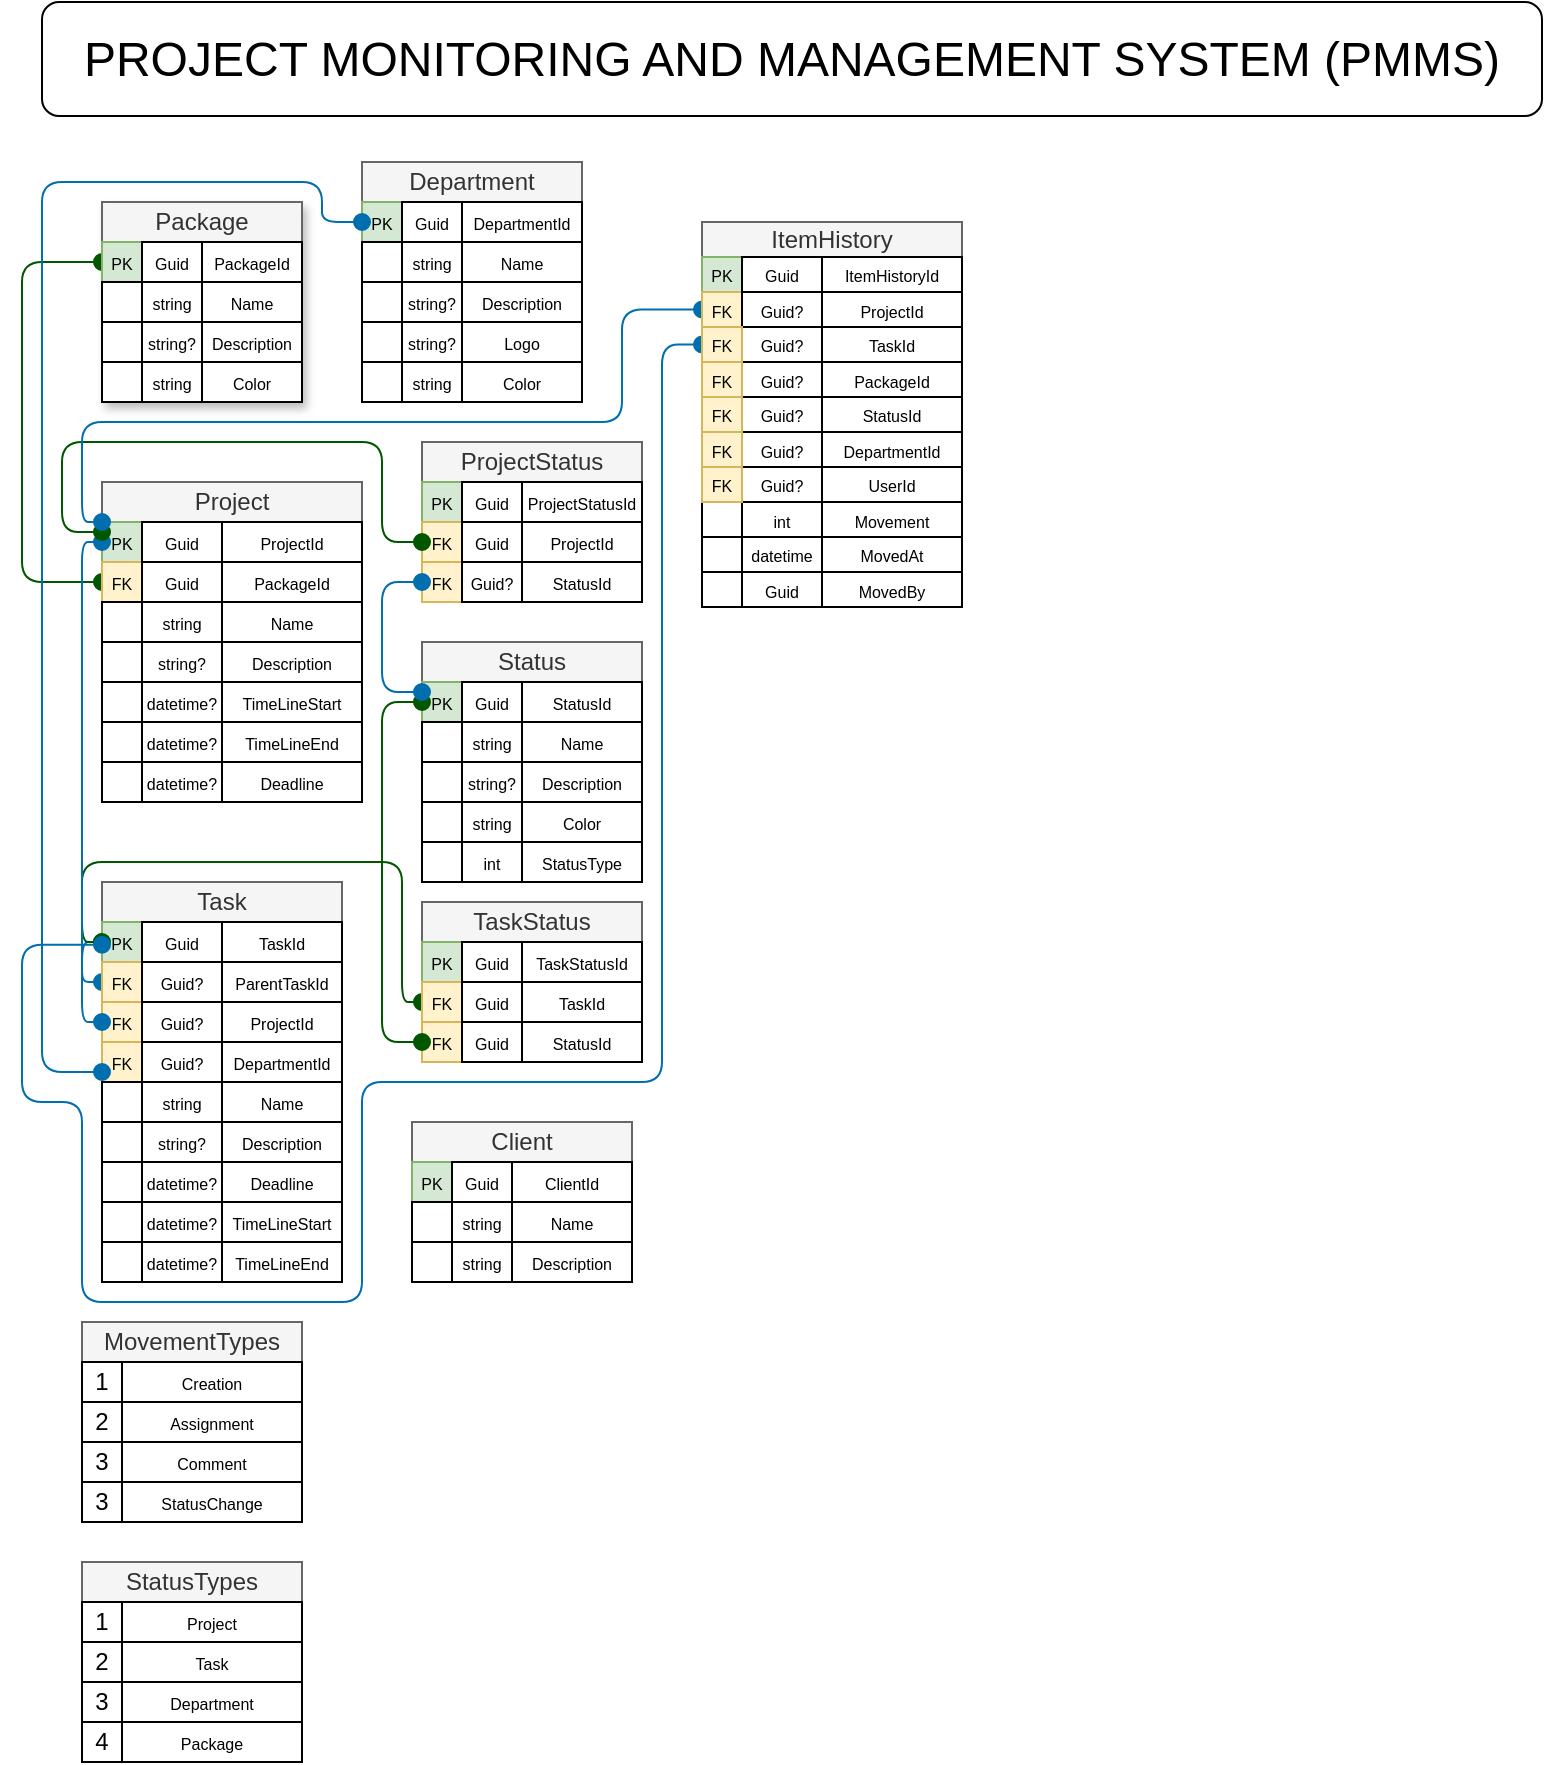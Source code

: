 <mxfile version="26.0.15">
  <diagram name="Page-1" id="BhMnXEd4iuYotzbo9Yvr">
    <mxGraphModel dx="1326" dy="444" grid="1" gridSize="10" guides="1" tooltips="1" connect="1" arrows="1" fold="1" page="1" pageScale="1" pageWidth="850" pageHeight="1100" math="0" shadow="0">
      <root>
        <mxCell id="0" />
        <mxCell id="1" parent="0" />
        <mxCell id="s1-EU_GbL1mds6aHtoGt-2" value="&lt;font style=&quot;font-size: 24px;&quot;&gt;PROJECT MONITORING AND MANAGEMENT SYSTEM (PMMS)&lt;/font&gt;" style="rounded=1;whiteSpace=wrap;html=1;" parent="1" vertex="1">
          <mxGeometry y="20" width="750" height="57" as="geometry" />
        </mxCell>
        <mxCell id="s1-EU_GbL1mds6aHtoGt-74" value="" style="group;shadow=1;fillColor=#008a00;fontColor=#ffffff;strokeColor=#005700;" parent="1" vertex="1" connectable="0">
          <mxGeometry x="30" y="120" width="100" height="100" as="geometry" />
        </mxCell>
        <mxCell id="s1-EU_GbL1mds6aHtoGt-20" value="Package" style="rounded=0;whiteSpace=wrap;html=1;fillColor=#f5f5f5;fontColor=#333333;strokeColor=#666666;" parent="s1-EU_GbL1mds6aHtoGt-74" vertex="1">
          <mxGeometry width="100" height="20" as="geometry" />
        </mxCell>
        <mxCell id="s1-EU_GbL1mds6aHtoGt-21" value="&lt;font style=&quot;font-size: 8px;&quot;&gt;PackageId&lt;/font&gt;" style="rounded=0;whiteSpace=wrap;html=1;" parent="s1-EU_GbL1mds6aHtoGt-74" vertex="1">
          <mxGeometry x="50" y="20" width="50" height="20" as="geometry" />
        </mxCell>
        <mxCell id="MEcoBkt6uBFR-9ehZYJB-12" style="edgeStyle=orthogonalEdgeStyle;rounded=1;orthogonalLoop=1;jettySize=auto;html=1;exitX=0;exitY=0.5;exitDx=0;exitDy=0;fontSize=12;startSize=8;endSize=8;curved=0;startArrow=oval;startFill=1;endArrow=oval;endFill=1;fillColor=#008a00;strokeColor=#005700;" parent="s1-EU_GbL1mds6aHtoGt-74" source="s1-EU_GbL1mds6aHtoGt-22" edge="1">
          <mxGeometry relative="1" as="geometry">
            <mxPoint y="190" as="targetPoint" />
            <Array as="points">
              <mxPoint x="-40" y="30" />
              <mxPoint x="-40" y="190" />
            </Array>
          </mxGeometry>
        </mxCell>
        <mxCell id="s1-EU_GbL1mds6aHtoGt-22" value="&lt;font style=&quot;font-size: 8px;&quot;&gt;PK&lt;/font&gt;" style="rounded=0;whiteSpace=wrap;html=1;fillColor=#d5e8d4;strokeColor=#82b366;" parent="s1-EU_GbL1mds6aHtoGt-74" vertex="1">
          <mxGeometry y="20" width="20" height="20" as="geometry" />
        </mxCell>
        <mxCell id="s1-EU_GbL1mds6aHtoGt-23" value="&lt;font style=&quot;font-size: 8px;&quot;&gt;Guid&lt;/font&gt;" style="rounded=0;whiteSpace=wrap;html=1;" parent="s1-EU_GbL1mds6aHtoGt-74" vertex="1">
          <mxGeometry x="20" y="20" width="30" height="20" as="geometry" />
        </mxCell>
        <mxCell id="s1-EU_GbL1mds6aHtoGt-24" value="&lt;font style=&quot;font-size: 8px;&quot;&gt;Name&lt;/font&gt;" style="rounded=0;whiteSpace=wrap;html=1;" parent="s1-EU_GbL1mds6aHtoGt-74" vertex="1">
          <mxGeometry x="50" y="40" width="50" height="20" as="geometry" />
        </mxCell>
        <mxCell id="s1-EU_GbL1mds6aHtoGt-25" value="" style="rounded=0;whiteSpace=wrap;html=1;" parent="s1-EU_GbL1mds6aHtoGt-74" vertex="1">
          <mxGeometry y="40" width="20" height="20" as="geometry" />
        </mxCell>
        <mxCell id="s1-EU_GbL1mds6aHtoGt-26" value="&lt;font style=&quot;font-size: 8px;&quot;&gt;string&lt;/font&gt;" style="rounded=0;whiteSpace=wrap;html=1;" parent="s1-EU_GbL1mds6aHtoGt-74" vertex="1">
          <mxGeometry x="20" y="40" width="30" height="20" as="geometry" />
        </mxCell>
        <mxCell id="s1-EU_GbL1mds6aHtoGt-27" value="&lt;font style=&quot;font-size: 8px;&quot;&gt;Description&lt;/font&gt;" style="rounded=0;whiteSpace=wrap;html=1;" parent="s1-EU_GbL1mds6aHtoGt-74" vertex="1">
          <mxGeometry x="50" y="60" width="50" height="20" as="geometry" />
        </mxCell>
        <mxCell id="s1-EU_GbL1mds6aHtoGt-28" value="" style="rounded=0;whiteSpace=wrap;html=1;" parent="s1-EU_GbL1mds6aHtoGt-74" vertex="1">
          <mxGeometry y="60" width="20" height="20" as="geometry" />
        </mxCell>
        <mxCell id="s1-EU_GbL1mds6aHtoGt-29" value="&lt;font style=&quot;font-size: 8px;&quot;&gt;string?&lt;/font&gt;" style="rounded=0;whiteSpace=wrap;html=1;" parent="s1-EU_GbL1mds6aHtoGt-74" vertex="1">
          <mxGeometry x="20" y="60" width="30" height="20" as="geometry" />
        </mxCell>
        <mxCell id="s1-EU_GbL1mds6aHtoGt-30" value="&lt;font style=&quot;font-size: 8px;&quot;&gt;Color&lt;/font&gt;" style="rounded=0;whiteSpace=wrap;html=1;" parent="s1-EU_GbL1mds6aHtoGt-74" vertex="1">
          <mxGeometry x="50" y="80" width="50" height="20" as="geometry" />
        </mxCell>
        <mxCell id="s1-EU_GbL1mds6aHtoGt-31" value="" style="rounded=0;whiteSpace=wrap;html=1;" parent="s1-EU_GbL1mds6aHtoGt-74" vertex="1">
          <mxGeometry y="80" width="20" height="20" as="geometry" />
        </mxCell>
        <mxCell id="s1-EU_GbL1mds6aHtoGt-32" value="&lt;font style=&quot;font-size: 8px;&quot;&gt;string&lt;/font&gt;" style="rounded=0;whiteSpace=wrap;html=1;" parent="s1-EU_GbL1mds6aHtoGt-74" vertex="1">
          <mxGeometry x="20" y="80" width="30" height="20" as="geometry" />
        </mxCell>
        <mxCell id="s1-EU_GbL1mds6aHtoGt-76" value="" style="group" parent="1" vertex="1" connectable="0">
          <mxGeometry x="30" y="260" width="130" height="160" as="geometry" />
        </mxCell>
        <mxCell id="s1-EU_GbL1mds6aHtoGt-64" value="&lt;font style=&quot;font-size: 8px;&quot;&gt;Deadline&lt;/font&gt;" style="rounded=0;whiteSpace=wrap;html=1;" parent="s1-EU_GbL1mds6aHtoGt-76" vertex="1">
          <mxGeometry x="60" y="140" width="70" height="20" as="geometry" />
        </mxCell>
        <mxCell id="s1-EU_GbL1mds6aHtoGt-65" value="" style="rounded=0;whiteSpace=wrap;html=1;" parent="s1-EU_GbL1mds6aHtoGt-76" vertex="1">
          <mxGeometry y="140" width="20" height="20" as="geometry" />
        </mxCell>
        <mxCell id="s1-EU_GbL1mds6aHtoGt-66" value="&lt;span style=&quot;font-size: 8px;&quot;&gt;datetime?&lt;/span&gt;" style="rounded=0;whiteSpace=wrap;html=1;" parent="s1-EU_GbL1mds6aHtoGt-76" vertex="1">
          <mxGeometry x="20" y="140" width="40" height="20" as="geometry" />
        </mxCell>
        <mxCell id="s1-EU_GbL1mds6aHtoGt-73" value="" style="group" parent="s1-EU_GbL1mds6aHtoGt-76" vertex="1" connectable="0">
          <mxGeometry width="130" height="140" as="geometry" />
        </mxCell>
        <mxCell id="s1-EU_GbL1mds6aHtoGt-45" value="Project" style="rounded=0;whiteSpace=wrap;html=1;fillColor=#f5f5f5;fontColor=#333333;strokeColor=#666666;" parent="s1-EU_GbL1mds6aHtoGt-73" vertex="1">
          <mxGeometry width="130" height="20" as="geometry" />
        </mxCell>
        <mxCell id="s1-EU_GbL1mds6aHtoGt-46" value="&lt;font style=&quot;font-size: 8px;&quot;&gt;ProjectId&lt;/font&gt;" style="rounded=0;whiteSpace=wrap;html=1;" parent="s1-EU_GbL1mds6aHtoGt-73" vertex="1">
          <mxGeometry x="60" y="20" width="70" height="20" as="geometry" />
        </mxCell>
        <mxCell id="s1-EU_GbL1mds6aHtoGt-47" value="&lt;font style=&quot;font-size: 8px;&quot;&gt;PK&lt;/font&gt;" style="rounded=0;whiteSpace=wrap;html=1;fillColor=#d5e8d4;strokeColor=#82b366;" parent="s1-EU_GbL1mds6aHtoGt-73" vertex="1">
          <mxGeometry y="20" width="20" height="20" as="geometry" />
        </mxCell>
        <mxCell id="s1-EU_GbL1mds6aHtoGt-48" value="&lt;font style=&quot;font-size: 8px;&quot;&gt;Guid&lt;/font&gt;" style="rounded=0;whiteSpace=wrap;html=1;" parent="s1-EU_GbL1mds6aHtoGt-73" vertex="1">
          <mxGeometry x="20" y="20" width="40" height="20" as="geometry" />
        </mxCell>
        <mxCell id="s1-EU_GbL1mds6aHtoGt-49" value="&lt;font style=&quot;font-size: 8px;&quot;&gt;PackageId&lt;/font&gt;" style="rounded=0;whiteSpace=wrap;html=1;" parent="s1-EU_GbL1mds6aHtoGt-73" vertex="1">
          <mxGeometry x="60" y="40" width="70" height="20" as="geometry" />
        </mxCell>
        <mxCell id="s1-EU_GbL1mds6aHtoGt-50" value="&lt;font style=&quot;font-size: 8px;&quot;&gt;FK&lt;/font&gt;" style="rounded=0;whiteSpace=wrap;html=1;fillColor=#fff2cc;strokeColor=#d6b656;" parent="s1-EU_GbL1mds6aHtoGt-73" vertex="1">
          <mxGeometry y="40" width="20" height="20" as="geometry" />
        </mxCell>
        <mxCell id="s1-EU_GbL1mds6aHtoGt-51" value="&lt;font style=&quot;font-size: 8px;&quot;&gt;Guid&lt;/font&gt;" style="rounded=0;whiteSpace=wrap;html=1;" parent="s1-EU_GbL1mds6aHtoGt-73" vertex="1">
          <mxGeometry x="20" y="40" width="40" height="20" as="geometry" />
        </mxCell>
        <mxCell id="s1-EU_GbL1mds6aHtoGt-52" value="&lt;font style=&quot;font-size: 8px;&quot;&gt;Name&lt;/font&gt;" style="rounded=0;whiteSpace=wrap;html=1;" parent="s1-EU_GbL1mds6aHtoGt-73" vertex="1">
          <mxGeometry x="60" y="60" width="70" height="20" as="geometry" />
        </mxCell>
        <mxCell id="s1-EU_GbL1mds6aHtoGt-53" value="" style="rounded=0;whiteSpace=wrap;html=1;" parent="s1-EU_GbL1mds6aHtoGt-73" vertex="1">
          <mxGeometry y="60" width="20" height="20" as="geometry" />
        </mxCell>
        <mxCell id="s1-EU_GbL1mds6aHtoGt-54" value="&lt;font style=&quot;font-size: 8px;&quot;&gt;string&lt;/font&gt;" style="rounded=0;whiteSpace=wrap;html=1;" parent="s1-EU_GbL1mds6aHtoGt-73" vertex="1">
          <mxGeometry x="20" y="60" width="40" height="20" as="geometry" />
        </mxCell>
        <mxCell id="s1-EU_GbL1mds6aHtoGt-55" value="&lt;font style=&quot;font-size: 8px;&quot;&gt;Description&lt;/font&gt;" style="rounded=0;whiteSpace=wrap;html=1;" parent="s1-EU_GbL1mds6aHtoGt-73" vertex="1">
          <mxGeometry x="60" y="80" width="70" height="20" as="geometry" />
        </mxCell>
        <mxCell id="s1-EU_GbL1mds6aHtoGt-56" value="" style="rounded=0;whiteSpace=wrap;html=1;" parent="s1-EU_GbL1mds6aHtoGt-73" vertex="1">
          <mxGeometry y="80" width="20" height="20" as="geometry" />
        </mxCell>
        <mxCell id="s1-EU_GbL1mds6aHtoGt-57" value="&lt;font style=&quot;font-size: 8px;&quot;&gt;string?&lt;/font&gt;" style="rounded=0;whiteSpace=wrap;html=1;" parent="s1-EU_GbL1mds6aHtoGt-73" vertex="1">
          <mxGeometry x="20" y="80" width="40" height="20" as="geometry" />
        </mxCell>
        <mxCell id="s1-EU_GbL1mds6aHtoGt-58" value="&lt;font style=&quot;font-size: 8px;&quot;&gt;TimeLineStart&lt;/font&gt;" style="rounded=0;whiteSpace=wrap;html=1;" parent="s1-EU_GbL1mds6aHtoGt-73" vertex="1">
          <mxGeometry x="60" y="100" width="70" height="20" as="geometry" />
        </mxCell>
        <mxCell id="s1-EU_GbL1mds6aHtoGt-59" value="" style="rounded=0;whiteSpace=wrap;html=1;" parent="s1-EU_GbL1mds6aHtoGt-73" vertex="1">
          <mxGeometry y="100" width="20" height="20" as="geometry" />
        </mxCell>
        <mxCell id="s1-EU_GbL1mds6aHtoGt-60" value="&lt;span style=&quot;font-size: 8px;&quot;&gt;datetime?&lt;/span&gt;" style="rounded=0;whiteSpace=wrap;html=1;" parent="s1-EU_GbL1mds6aHtoGt-73" vertex="1">
          <mxGeometry x="20" y="100" width="40" height="20" as="geometry" />
        </mxCell>
        <mxCell id="s1-EU_GbL1mds6aHtoGt-61" value="&lt;span style=&quot;font-size: 8px;&quot;&gt;TimeLineEnd&lt;/span&gt;" style="rounded=0;whiteSpace=wrap;html=1;" parent="s1-EU_GbL1mds6aHtoGt-73" vertex="1">
          <mxGeometry x="60" y="120" width="70" height="20" as="geometry" />
        </mxCell>
        <mxCell id="s1-EU_GbL1mds6aHtoGt-62" value="" style="rounded=0;whiteSpace=wrap;html=1;" parent="s1-EU_GbL1mds6aHtoGt-73" vertex="1">
          <mxGeometry y="120" width="20" height="20" as="geometry" />
        </mxCell>
        <mxCell id="s1-EU_GbL1mds6aHtoGt-63" value="&lt;span style=&quot;font-size: 8px;&quot;&gt;datetime?&lt;/span&gt;" style="rounded=0;whiteSpace=wrap;html=1;" parent="s1-EU_GbL1mds6aHtoGt-73" vertex="1">
          <mxGeometry x="20" y="120" width="40" height="20" as="geometry" />
        </mxCell>
        <mxCell id="s1-EU_GbL1mds6aHtoGt-77" value="" style="group" parent="1" vertex="1" connectable="0">
          <mxGeometry x="160" y="100" width="110" height="100" as="geometry" />
        </mxCell>
        <mxCell id="s1-EU_GbL1mds6aHtoGt-78" value="Department" style="rounded=0;whiteSpace=wrap;html=1;fillColor=#f5f5f5;fontColor=#333333;strokeColor=#666666;" parent="s1-EU_GbL1mds6aHtoGt-77" vertex="1">
          <mxGeometry width="110" height="20" as="geometry" />
        </mxCell>
        <mxCell id="s1-EU_GbL1mds6aHtoGt-79" value="&lt;font style=&quot;font-size: 8px;&quot;&gt;DepartmentId&lt;/font&gt;" style="rounded=0;whiteSpace=wrap;html=1;" parent="s1-EU_GbL1mds6aHtoGt-77" vertex="1">
          <mxGeometry x="50" y="20" width="60" height="20" as="geometry" />
        </mxCell>
        <mxCell id="s1-EU_GbL1mds6aHtoGt-80" value="&lt;font style=&quot;font-size: 8px;&quot;&gt;PK&lt;/font&gt;" style="rounded=0;whiteSpace=wrap;html=1;fillColor=#d5e8d4;strokeColor=#82b366;" parent="s1-EU_GbL1mds6aHtoGt-77" vertex="1">
          <mxGeometry y="20" width="20" height="20" as="geometry" />
        </mxCell>
        <mxCell id="s1-EU_GbL1mds6aHtoGt-81" value="&lt;span style=&quot;font-size: 8px;&quot;&gt;Guid&lt;/span&gt;" style="rounded=0;whiteSpace=wrap;html=1;" parent="s1-EU_GbL1mds6aHtoGt-77" vertex="1">
          <mxGeometry x="20" y="20" width="30" height="20" as="geometry" />
        </mxCell>
        <mxCell id="s1-EU_GbL1mds6aHtoGt-82" value="&lt;font style=&quot;font-size: 8px;&quot;&gt;Name&lt;/font&gt;" style="rounded=0;whiteSpace=wrap;html=1;" parent="s1-EU_GbL1mds6aHtoGt-77" vertex="1">
          <mxGeometry x="50" y="40" width="60" height="20" as="geometry" />
        </mxCell>
        <mxCell id="s1-EU_GbL1mds6aHtoGt-83" value="" style="rounded=0;whiteSpace=wrap;html=1;" parent="s1-EU_GbL1mds6aHtoGt-77" vertex="1">
          <mxGeometry y="40" width="20" height="20" as="geometry" />
        </mxCell>
        <mxCell id="s1-EU_GbL1mds6aHtoGt-84" value="&lt;font style=&quot;font-size: 8px;&quot;&gt;string&lt;/font&gt;" style="rounded=0;whiteSpace=wrap;html=1;" parent="s1-EU_GbL1mds6aHtoGt-77" vertex="1">
          <mxGeometry x="20" y="40" width="30" height="20" as="geometry" />
        </mxCell>
        <mxCell id="s1-EU_GbL1mds6aHtoGt-85" value="&lt;font style=&quot;font-size: 8px;&quot;&gt;Description&lt;/font&gt;" style="rounded=0;whiteSpace=wrap;html=1;" parent="s1-EU_GbL1mds6aHtoGt-77" vertex="1">
          <mxGeometry x="50" y="60" width="60" height="20" as="geometry" />
        </mxCell>
        <mxCell id="s1-EU_GbL1mds6aHtoGt-86" value="" style="rounded=0;whiteSpace=wrap;html=1;" parent="s1-EU_GbL1mds6aHtoGt-77" vertex="1">
          <mxGeometry y="60" width="20" height="20" as="geometry" />
        </mxCell>
        <mxCell id="s1-EU_GbL1mds6aHtoGt-87" value="&lt;font style=&quot;font-size: 8px;&quot;&gt;string?&lt;/font&gt;" style="rounded=0;whiteSpace=wrap;html=1;" parent="s1-EU_GbL1mds6aHtoGt-77" vertex="1">
          <mxGeometry x="20" y="60" width="30" height="20" as="geometry" />
        </mxCell>
        <mxCell id="s1-EU_GbL1mds6aHtoGt-88" value="&lt;font style=&quot;font-size: 8px;&quot;&gt;Logo&lt;/font&gt;" style="rounded=0;whiteSpace=wrap;html=1;" parent="s1-EU_GbL1mds6aHtoGt-77" vertex="1">
          <mxGeometry x="50" y="80" width="60" height="20" as="geometry" />
        </mxCell>
        <mxCell id="s1-EU_GbL1mds6aHtoGt-89" value="" style="rounded=0;whiteSpace=wrap;html=1;" parent="s1-EU_GbL1mds6aHtoGt-77" vertex="1">
          <mxGeometry y="80" width="20" height="20" as="geometry" />
        </mxCell>
        <mxCell id="s1-EU_GbL1mds6aHtoGt-90" value="&lt;font style=&quot;font-size: 8px;&quot;&gt;string?&lt;/font&gt;" style="rounded=0;whiteSpace=wrap;html=1;" parent="s1-EU_GbL1mds6aHtoGt-77" vertex="1">
          <mxGeometry x="20" y="80" width="30" height="20" as="geometry" />
        </mxCell>
        <mxCell id="s1-EU_GbL1mds6aHtoGt-91" value="" style="group" parent="1" vertex="1" connectable="0">
          <mxGeometry x="190" y="340" width="110" height="100" as="geometry" />
        </mxCell>
        <mxCell id="s1-EU_GbL1mds6aHtoGt-92" value="Status" style="rounded=0;whiteSpace=wrap;html=1;fillColor=#f5f5f5;fontColor=#333333;strokeColor=#666666;" parent="s1-EU_GbL1mds6aHtoGt-91" vertex="1">
          <mxGeometry width="110" height="20" as="geometry" />
        </mxCell>
        <mxCell id="s1-EU_GbL1mds6aHtoGt-93" value="&lt;font style=&quot;font-size: 8px;&quot;&gt;StatusId&lt;/font&gt;" style="rounded=0;whiteSpace=wrap;html=1;" parent="s1-EU_GbL1mds6aHtoGt-91" vertex="1">
          <mxGeometry x="50" y="20" width="60" height="20" as="geometry" />
        </mxCell>
        <mxCell id="s1-EU_GbL1mds6aHtoGt-94" value="&lt;font style=&quot;font-size: 8px;&quot;&gt;PK&lt;/font&gt;" style="rounded=0;whiteSpace=wrap;html=1;fillColor=#d5e8d4;strokeColor=#82b366;" parent="s1-EU_GbL1mds6aHtoGt-91" vertex="1">
          <mxGeometry y="20" width="20" height="20" as="geometry" />
        </mxCell>
        <mxCell id="s1-EU_GbL1mds6aHtoGt-95" value="&lt;span style=&quot;font-size: 8px;&quot;&gt;Guid&lt;/span&gt;" style="rounded=0;whiteSpace=wrap;html=1;" parent="s1-EU_GbL1mds6aHtoGt-91" vertex="1">
          <mxGeometry x="20" y="20" width="30" height="20" as="geometry" />
        </mxCell>
        <mxCell id="s1-EU_GbL1mds6aHtoGt-96" value="&lt;font style=&quot;font-size: 8px;&quot;&gt;Name&lt;/font&gt;" style="rounded=0;whiteSpace=wrap;html=1;" parent="s1-EU_GbL1mds6aHtoGt-91" vertex="1">
          <mxGeometry x="50" y="40" width="60" height="20" as="geometry" />
        </mxCell>
        <mxCell id="s1-EU_GbL1mds6aHtoGt-97" value="" style="rounded=0;whiteSpace=wrap;html=1;" parent="s1-EU_GbL1mds6aHtoGt-91" vertex="1">
          <mxGeometry y="40" width="20" height="20" as="geometry" />
        </mxCell>
        <mxCell id="s1-EU_GbL1mds6aHtoGt-98" value="&lt;font style=&quot;font-size: 8px;&quot;&gt;string&lt;/font&gt;" style="rounded=0;whiteSpace=wrap;html=1;" parent="s1-EU_GbL1mds6aHtoGt-91" vertex="1">
          <mxGeometry x="20" y="40" width="30" height="20" as="geometry" />
        </mxCell>
        <mxCell id="s1-EU_GbL1mds6aHtoGt-99" value="&lt;font style=&quot;font-size: 8px;&quot;&gt;Description&lt;/font&gt;" style="rounded=0;whiteSpace=wrap;html=1;" parent="s1-EU_GbL1mds6aHtoGt-91" vertex="1">
          <mxGeometry x="50" y="60" width="60" height="20" as="geometry" />
        </mxCell>
        <mxCell id="s1-EU_GbL1mds6aHtoGt-100" value="" style="rounded=0;whiteSpace=wrap;html=1;" parent="s1-EU_GbL1mds6aHtoGt-91" vertex="1">
          <mxGeometry y="60" width="20" height="20" as="geometry" />
        </mxCell>
        <mxCell id="s1-EU_GbL1mds6aHtoGt-101" value="&lt;font style=&quot;font-size: 8px;&quot;&gt;string?&lt;/font&gt;" style="rounded=0;whiteSpace=wrap;html=1;" parent="s1-EU_GbL1mds6aHtoGt-91" vertex="1">
          <mxGeometry x="20" y="60" width="30" height="20" as="geometry" />
        </mxCell>
        <mxCell id="s1-EU_GbL1mds6aHtoGt-102" value="&lt;font style=&quot;font-size: 8px;&quot;&gt;Color&lt;/font&gt;" style="rounded=0;whiteSpace=wrap;html=1;" parent="s1-EU_GbL1mds6aHtoGt-91" vertex="1">
          <mxGeometry x="50" y="80" width="60" height="20" as="geometry" />
        </mxCell>
        <mxCell id="s1-EU_GbL1mds6aHtoGt-103" value="" style="rounded=0;whiteSpace=wrap;html=1;" parent="s1-EU_GbL1mds6aHtoGt-91" vertex="1">
          <mxGeometry y="80" width="20" height="20" as="geometry" />
        </mxCell>
        <mxCell id="s1-EU_GbL1mds6aHtoGt-104" value="&lt;font style=&quot;font-size: 8px;&quot;&gt;string&lt;/font&gt;" style="rounded=0;whiteSpace=wrap;html=1;" parent="s1-EU_GbL1mds6aHtoGt-91" vertex="1">
          <mxGeometry x="20" y="80" width="30" height="20" as="geometry" />
        </mxCell>
        <mxCell id="s1-EU_GbL1mds6aHtoGt-119" value="" style="group;fillColor=#fff2cc;strokeColor=#d6b656;" parent="1" vertex="1" connectable="0">
          <mxGeometry x="190" y="240" width="110" height="80" as="geometry" />
        </mxCell>
        <mxCell id="s1-EU_GbL1mds6aHtoGt-106" value="ProjectStatus" style="rounded=0;whiteSpace=wrap;html=1;fillColor=#f5f5f5;fontColor=#333333;strokeColor=#666666;" parent="s1-EU_GbL1mds6aHtoGt-119" vertex="1">
          <mxGeometry width="110" height="20" as="geometry" />
        </mxCell>
        <mxCell id="s1-EU_GbL1mds6aHtoGt-107" value="&lt;font style=&quot;font-size: 8px;&quot;&gt;ProjectStatusId&lt;/font&gt;" style="rounded=0;whiteSpace=wrap;html=1;" parent="s1-EU_GbL1mds6aHtoGt-119" vertex="1">
          <mxGeometry x="50" y="20" width="60" height="20" as="geometry" />
        </mxCell>
        <mxCell id="s1-EU_GbL1mds6aHtoGt-108" value="&lt;font style=&quot;font-size: 8px;&quot;&gt;PK&lt;/font&gt;" style="rounded=0;whiteSpace=wrap;html=1;fillColor=#d5e8d4;strokeColor=#82b366;" parent="s1-EU_GbL1mds6aHtoGt-119" vertex="1">
          <mxGeometry y="20" width="20" height="20" as="geometry" />
        </mxCell>
        <mxCell id="s1-EU_GbL1mds6aHtoGt-109" value="&lt;span style=&quot;font-size: 8px;&quot;&gt;Guid&lt;/span&gt;" style="rounded=0;whiteSpace=wrap;html=1;" parent="s1-EU_GbL1mds6aHtoGt-119" vertex="1">
          <mxGeometry x="20" y="20" width="30" height="20" as="geometry" />
        </mxCell>
        <mxCell id="s1-EU_GbL1mds6aHtoGt-110" value="&lt;span style=&quot;font-size: 8px;&quot;&gt;ProjectId&lt;/span&gt;" style="rounded=0;whiteSpace=wrap;html=1;" parent="s1-EU_GbL1mds6aHtoGt-119" vertex="1">
          <mxGeometry x="50" y="40" width="60" height="20" as="geometry" />
        </mxCell>
        <mxCell id="s1-EU_GbL1mds6aHtoGt-111" value="&lt;span style=&quot;font-size: 8px;&quot;&gt;FK&lt;/span&gt;" style="rounded=0;whiteSpace=wrap;html=1;fillColor=#fff2cc;strokeColor=#d6b656;" parent="s1-EU_GbL1mds6aHtoGt-119" vertex="1">
          <mxGeometry y="40" width="20" height="20" as="geometry" />
        </mxCell>
        <mxCell id="s1-EU_GbL1mds6aHtoGt-112" value="&lt;span style=&quot;font-size: 8px;&quot;&gt;Guid&lt;/span&gt;" style="rounded=0;whiteSpace=wrap;html=1;" parent="s1-EU_GbL1mds6aHtoGt-119" vertex="1">
          <mxGeometry x="20" y="40" width="30" height="20" as="geometry" />
        </mxCell>
        <mxCell id="s1-EU_GbL1mds6aHtoGt-113" value="&lt;span style=&quot;font-size: 8px;&quot;&gt;StatusId&lt;/span&gt;" style="rounded=0;whiteSpace=wrap;html=1;" parent="s1-EU_GbL1mds6aHtoGt-119" vertex="1">
          <mxGeometry x="50" y="60" width="60" height="20" as="geometry" />
        </mxCell>
        <mxCell id="s1-EU_GbL1mds6aHtoGt-114" value="&lt;span style=&quot;font-size: 8px;&quot;&gt;FK&lt;/span&gt;" style="rounded=0;whiteSpace=wrap;html=1;fillColor=#fff2cc;strokeColor=#d6b656;" parent="s1-EU_GbL1mds6aHtoGt-119" vertex="1">
          <mxGeometry y="60" width="20" height="20" as="geometry" />
        </mxCell>
        <mxCell id="s1-EU_GbL1mds6aHtoGt-115" value="&lt;font style=&quot;font-size: 8px;&quot;&gt;Guid?&lt;/font&gt;" style="rounded=0;whiteSpace=wrap;html=1;" parent="s1-EU_GbL1mds6aHtoGt-119" vertex="1">
          <mxGeometry x="20" y="60" width="30" height="20" as="geometry" />
        </mxCell>
        <mxCell id="s1-EU_GbL1mds6aHtoGt-145" value="" style="group" parent="1" vertex="1" connectable="0">
          <mxGeometry x="30" y="460" width="120" height="160" as="geometry" />
        </mxCell>
        <mxCell id="s1-EU_GbL1mds6aHtoGt-122" value="" style="group;fillColor=#fff2cc;strokeColor=#d6b656;" parent="s1-EU_GbL1mds6aHtoGt-145" vertex="1" connectable="0">
          <mxGeometry width="120" height="100" as="geometry" />
        </mxCell>
        <mxCell id="s1-EU_GbL1mds6aHtoGt-123" value="Task" style="rounded=0;whiteSpace=wrap;html=1;fillColor=#f5f5f5;fontColor=#333333;strokeColor=#666666;" parent="s1-EU_GbL1mds6aHtoGt-122" vertex="1">
          <mxGeometry width="120" height="20" as="geometry" />
        </mxCell>
        <mxCell id="s1-EU_GbL1mds6aHtoGt-124" value="&lt;font style=&quot;font-size: 8px;&quot;&gt;TaskId&lt;/font&gt;" style="rounded=0;whiteSpace=wrap;html=1;" parent="s1-EU_GbL1mds6aHtoGt-122" vertex="1">
          <mxGeometry x="60" y="20" width="60" height="20" as="geometry" />
        </mxCell>
        <mxCell id="MEcoBkt6uBFR-9ehZYJB-14" style="edgeStyle=orthogonalEdgeStyle;shape=connector;curved=0;rounded=1;orthogonalLoop=1;jettySize=auto;html=1;exitX=0;exitY=0.5;exitDx=0;exitDy=0;entryX=0;entryY=0.5;entryDx=0;entryDy=0;strokeColor=#006EAF;align=center;verticalAlign=middle;fontFamily=Helvetica;fontSize=12;fontColor=default;labelBackgroundColor=default;startArrow=oval;startFill=1;startSize=8;endArrow=oval;endFill=1;endSize=8;fillColor=#1ba1e2;" parent="s1-EU_GbL1mds6aHtoGt-122" source="s1-EU_GbL1mds6aHtoGt-125" target="s1-EU_GbL1mds6aHtoGt-128" edge="1">
          <mxGeometry relative="1" as="geometry">
            <Array as="points">
              <mxPoint x="-10" y="30" />
              <mxPoint x="-10" y="50" />
            </Array>
          </mxGeometry>
        </mxCell>
        <mxCell id="s1-EU_GbL1mds6aHtoGt-125" value="&lt;font style=&quot;font-size: 8px;&quot;&gt;PK&lt;/font&gt;" style="rounded=0;whiteSpace=wrap;html=1;fillColor=#d5e8d4;strokeColor=#82b366;" parent="s1-EU_GbL1mds6aHtoGt-122" vertex="1">
          <mxGeometry y="20" width="20" height="20" as="geometry" />
        </mxCell>
        <mxCell id="s1-EU_GbL1mds6aHtoGt-126" value="&lt;font style=&quot;font-size: 8px;&quot;&gt;Guid&lt;/font&gt;" style="rounded=0;whiteSpace=wrap;html=1;" parent="s1-EU_GbL1mds6aHtoGt-122" vertex="1">
          <mxGeometry x="20" y="20" width="40" height="20" as="geometry" />
        </mxCell>
        <mxCell id="s1-EU_GbL1mds6aHtoGt-127" value="&lt;font style=&quot;font-size: 8px;&quot;&gt;ParentTaskId&lt;/font&gt;" style="rounded=0;whiteSpace=wrap;html=1;" parent="s1-EU_GbL1mds6aHtoGt-122" vertex="1">
          <mxGeometry x="60" y="40" width="60" height="20" as="geometry" />
        </mxCell>
        <mxCell id="s1-EU_GbL1mds6aHtoGt-128" value="&lt;span style=&quot;font-size: 8px;&quot;&gt;FK&lt;/span&gt;" style="rounded=0;whiteSpace=wrap;html=1;fillColor=#fff2cc;strokeColor=#d6b656;" parent="s1-EU_GbL1mds6aHtoGt-122" vertex="1">
          <mxGeometry y="40" width="20" height="20" as="geometry" />
        </mxCell>
        <mxCell id="s1-EU_GbL1mds6aHtoGt-129" value="&lt;font style=&quot;font-size: 8px;&quot;&gt;Guid?&lt;/font&gt;" style="rounded=0;whiteSpace=wrap;html=1;" parent="s1-EU_GbL1mds6aHtoGt-122" vertex="1">
          <mxGeometry x="20" y="40" width="40" height="20" as="geometry" />
        </mxCell>
        <mxCell id="s1-EU_GbL1mds6aHtoGt-130" value="&lt;font style=&quot;font-size: 8px;&quot;&gt;ProjectId&lt;/font&gt;" style="rounded=0;whiteSpace=wrap;html=1;" parent="s1-EU_GbL1mds6aHtoGt-122" vertex="1">
          <mxGeometry x="60" y="60" width="60" height="20" as="geometry" />
        </mxCell>
        <mxCell id="s1-EU_GbL1mds6aHtoGt-131" value="&lt;span style=&quot;font-size: 8px;&quot;&gt;FK&lt;/span&gt;" style="rounded=0;whiteSpace=wrap;html=1;fillColor=#fff2cc;strokeColor=#d6b656;" parent="s1-EU_GbL1mds6aHtoGt-122" vertex="1">
          <mxGeometry y="60" width="20" height="20" as="geometry" />
        </mxCell>
        <mxCell id="s1-EU_GbL1mds6aHtoGt-132" value="&lt;font style=&quot;font-size: 8px;&quot;&gt;Guid?&lt;/font&gt;" style="rounded=0;whiteSpace=wrap;html=1;" parent="s1-EU_GbL1mds6aHtoGt-122" vertex="1">
          <mxGeometry x="20" y="60" width="40" height="20" as="geometry" />
        </mxCell>
        <mxCell id="s1-EU_GbL1mds6aHtoGt-133" value="&lt;span style=&quot;font-size: 8px;&quot;&gt;DepartmentId&lt;/span&gt;" style="rounded=0;whiteSpace=wrap;html=1;" parent="s1-EU_GbL1mds6aHtoGt-122" vertex="1">
          <mxGeometry x="60" y="80" width="60" height="20" as="geometry" />
        </mxCell>
        <mxCell id="s1-EU_GbL1mds6aHtoGt-134" value="&lt;span style=&quot;font-size: 8px;&quot;&gt;FK&lt;/span&gt;" style="rounded=0;whiteSpace=wrap;html=1;fillColor=#fff2cc;strokeColor=#d6b656;" parent="s1-EU_GbL1mds6aHtoGt-122" vertex="1">
          <mxGeometry y="80" width="20" height="20" as="geometry" />
        </mxCell>
        <mxCell id="s1-EU_GbL1mds6aHtoGt-135" value="&lt;span style=&quot;font-size: 8px;&quot;&gt;Guid?&lt;/span&gt;" style="rounded=0;whiteSpace=wrap;html=1;" parent="s1-EU_GbL1mds6aHtoGt-122" vertex="1">
          <mxGeometry x="20" y="80" width="40" height="20" as="geometry" />
        </mxCell>
        <mxCell id="s1-EU_GbL1mds6aHtoGt-136" value="&lt;span style=&quot;font-size: 8px;&quot;&gt;Name&lt;/span&gt;" style="rounded=0;whiteSpace=wrap;html=1;" parent="s1-EU_GbL1mds6aHtoGt-145" vertex="1">
          <mxGeometry x="60" y="100" width="60" height="20" as="geometry" />
        </mxCell>
        <mxCell id="s1-EU_GbL1mds6aHtoGt-137" value="" style="rounded=0;whiteSpace=wrap;html=1;" parent="s1-EU_GbL1mds6aHtoGt-145" vertex="1">
          <mxGeometry y="100" width="20" height="20" as="geometry" />
        </mxCell>
        <mxCell id="s1-EU_GbL1mds6aHtoGt-138" value="&lt;span style=&quot;font-size: 8px;&quot;&gt;string&lt;/span&gt;" style="rounded=0;whiteSpace=wrap;html=1;" parent="s1-EU_GbL1mds6aHtoGt-145" vertex="1">
          <mxGeometry x="20" y="100" width="40" height="20" as="geometry" />
        </mxCell>
        <mxCell id="s1-EU_GbL1mds6aHtoGt-139" value="&lt;span style=&quot;font-size: 8px;&quot;&gt;Description&lt;/span&gt;" style="rounded=0;whiteSpace=wrap;html=1;" parent="s1-EU_GbL1mds6aHtoGt-145" vertex="1">
          <mxGeometry x="60" y="120" width="60" height="20" as="geometry" />
        </mxCell>
        <mxCell id="s1-EU_GbL1mds6aHtoGt-140" value="" style="rounded=0;whiteSpace=wrap;html=1;" parent="s1-EU_GbL1mds6aHtoGt-145" vertex="1">
          <mxGeometry y="120" width="20" height="20" as="geometry" />
        </mxCell>
        <mxCell id="s1-EU_GbL1mds6aHtoGt-141" value="&lt;span style=&quot;font-size: 8px;&quot;&gt;string?&lt;/span&gt;" style="rounded=0;whiteSpace=wrap;html=1;" parent="s1-EU_GbL1mds6aHtoGt-145" vertex="1">
          <mxGeometry x="20" y="120" width="40" height="20" as="geometry" />
        </mxCell>
        <mxCell id="s1-EU_GbL1mds6aHtoGt-142" value="&lt;span style=&quot;font-size: 8px;&quot;&gt;Deadline&lt;/span&gt;" style="rounded=0;whiteSpace=wrap;html=1;" parent="s1-EU_GbL1mds6aHtoGt-145" vertex="1">
          <mxGeometry x="60" y="140" width="60" height="20" as="geometry" />
        </mxCell>
        <mxCell id="s1-EU_GbL1mds6aHtoGt-143" value="" style="rounded=0;whiteSpace=wrap;html=1;" parent="s1-EU_GbL1mds6aHtoGt-145" vertex="1">
          <mxGeometry y="140" width="20" height="20" as="geometry" />
        </mxCell>
        <mxCell id="s1-EU_GbL1mds6aHtoGt-144" value="&lt;span style=&quot;font-size: 8px;&quot;&gt;datetime?&lt;/span&gt;" style="rounded=0;whiteSpace=wrap;html=1;" parent="s1-EU_GbL1mds6aHtoGt-145" vertex="1">
          <mxGeometry x="20" y="140" width="40" height="20" as="geometry" />
        </mxCell>
        <mxCell id="s1-EU_GbL1mds6aHtoGt-164" value="" style="group" parent="1" vertex="1" connectable="0">
          <mxGeometry x="190" y="470" width="110" height="80" as="geometry" />
        </mxCell>
        <mxCell id="s1-EU_GbL1mds6aHtoGt-151" value="TaskStatus" style="rounded=0;whiteSpace=wrap;html=1;fillColor=#f5f5f5;fontColor=#333333;strokeColor=#666666;" parent="s1-EU_GbL1mds6aHtoGt-164" vertex="1">
          <mxGeometry width="110" height="20" as="geometry" />
        </mxCell>
        <mxCell id="s1-EU_GbL1mds6aHtoGt-152" value="&lt;font style=&quot;font-size: 8px;&quot;&gt;TaskStatusId&lt;/font&gt;" style="rounded=0;whiteSpace=wrap;html=1;" parent="s1-EU_GbL1mds6aHtoGt-164" vertex="1">
          <mxGeometry x="50" y="20" width="60" height="20" as="geometry" />
        </mxCell>
        <mxCell id="s1-EU_GbL1mds6aHtoGt-153" value="&lt;font style=&quot;font-size: 8px;&quot;&gt;PK&lt;/font&gt;" style="rounded=0;whiteSpace=wrap;html=1;fillColor=#d5e8d4;strokeColor=#82b366;" parent="s1-EU_GbL1mds6aHtoGt-164" vertex="1">
          <mxGeometry y="20" width="20" height="20" as="geometry" />
        </mxCell>
        <mxCell id="s1-EU_GbL1mds6aHtoGt-154" value="&lt;font style=&quot;font-size: 8px;&quot;&gt;Guid&lt;/font&gt;" style="rounded=0;whiteSpace=wrap;html=1;" parent="s1-EU_GbL1mds6aHtoGt-164" vertex="1">
          <mxGeometry x="20" y="20" width="30" height="20" as="geometry" />
        </mxCell>
        <mxCell id="s1-EU_GbL1mds6aHtoGt-155" value="&lt;span style=&quot;font-size: 8px;&quot;&gt;TaskId&lt;/span&gt;" style="rounded=0;whiteSpace=wrap;html=1;" parent="s1-EU_GbL1mds6aHtoGt-164" vertex="1">
          <mxGeometry x="50" y="40" width="60" height="20" as="geometry" />
        </mxCell>
        <mxCell id="MEcoBkt6uBFR-9ehZYJB-18" style="edgeStyle=orthogonalEdgeStyle;shape=connector;curved=0;rounded=1;orthogonalLoop=1;jettySize=auto;html=1;exitX=0;exitY=0.5;exitDx=0;exitDy=0;strokeColor=#005700;align=center;verticalAlign=middle;fontFamily=Helvetica;fontSize=12;fontColor=default;labelBackgroundColor=default;startArrow=oval;startFill=1;startSize=8;endArrow=oval;endFill=1;endSize=8;fillColor=#008a00;" parent="s1-EU_GbL1mds6aHtoGt-164" source="s1-EU_GbL1mds6aHtoGt-156" edge="1">
          <mxGeometry relative="1" as="geometry">
            <mxPoint x="-160" y="20" as="targetPoint" />
            <Array as="points">
              <mxPoint x="-10" y="50" />
              <mxPoint x="-10" y="-20" />
              <mxPoint x="-170" y="-20" />
              <mxPoint x="-170" y="20" />
            </Array>
          </mxGeometry>
        </mxCell>
        <mxCell id="s1-EU_GbL1mds6aHtoGt-156" value="&lt;span style=&quot;font-size: 8px;&quot;&gt;FK&lt;/span&gt;" style="rounded=0;whiteSpace=wrap;html=1;fillColor=#fff2cc;strokeColor=#d6b656;" parent="s1-EU_GbL1mds6aHtoGt-164" vertex="1">
          <mxGeometry y="40" width="20" height="20" as="geometry" />
        </mxCell>
        <mxCell id="s1-EU_GbL1mds6aHtoGt-157" value="&lt;font style=&quot;font-size: 8px;&quot;&gt;Guid&lt;/font&gt;" style="rounded=0;whiteSpace=wrap;html=1;" parent="s1-EU_GbL1mds6aHtoGt-164" vertex="1">
          <mxGeometry x="20" y="40" width="30" height="20" as="geometry" />
        </mxCell>
        <mxCell id="s1-EU_GbL1mds6aHtoGt-158" value="&lt;span style=&quot;font-size: 8px;&quot;&gt;StatusId&lt;/span&gt;" style="rounded=0;whiteSpace=wrap;html=1;" parent="s1-EU_GbL1mds6aHtoGt-164" vertex="1">
          <mxGeometry x="50" y="60" width="60" height="20" as="geometry" />
        </mxCell>
        <mxCell id="s1-EU_GbL1mds6aHtoGt-159" value="&lt;span style=&quot;font-size: 8px;&quot;&gt;FK&lt;/span&gt;" style="rounded=0;whiteSpace=wrap;html=1;fillColor=#fff2cc;strokeColor=#d6b656;" parent="s1-EU_GbL1mds6aHtoGt-164" vertex="1">
          <mxGeometry y="60" width="20" height="20" as="geometry" />
        </mxCell>
        <mxCell id="s1-EU_GbL1mds6aHtoGt-160" value="&lt;span style=&quot;font-size: 8px;&quot;&gt;Guid&lt;/span&gt;" style="rounded=0;whiteSpace=wrap;html=1;" parent="s1-EU_GbL1mds6aHtoGt-164" vertex="1">
          <mxGeometry x="20" y="60" width="30" height="20" as="geometry" />
        </mxCell>
        <mxCell id="MEcoBkt6uBFR-9ehZYJB-11" style="edgeStyle=orthogonalEdgeStyle;rounded=1;orthogonalLoop=1;jettySize=auto;html=1;exitX=0;exitY=0.5;exitDx=0;exitDy=0;entryX=0;entryY=0.25;entryDx=0;entryDy=0;fontSize=12;startSize=8;endSize=8;strokeColor=none;endArrow=oval;endFill=1;startArrow=oval;startFill=1;curved=0;" parent="1" source="s1-EU_GbL1mds6aHtoGt-50" target="s1-EU_GbL1mds6aHtoGt-22" edge="1">
          <mxGeometry relative="1" as="geometry">
            <Array as="points">
              <mxPoint x="20" y="320" />
              <mxPoint x="20" y="145" />
            </Array>
          </mxGeometry>
        </mxCell>
        <mxCell id="MEcoBkt6uBFR-9ehZYJB-15" style="edgeStyle=orthogonalEdgeStyle;shape=connector;curved=0;rounded=1;orthogonalLoop=1;jettySize=auto;html=1;entryX=0;entryY=0.5;entryDx=0;entryDy=0;strokeColor=#006EAF;align=center;verticalAlign=middle;fontFamily=Helvetica;fontSize=12;fontColor=default;labelBackgroundColor=default;startArrow=oval;startFill=1;startSize=8;endArrow=oval;endFill=1;endSize=8;fillColor=#1ba1e2;" parent="1" source="s1-EU_GbL1mds6aHtoGt-131" target="s1-EU_GbL1mds6aHtoGt-47" edge="1">
          <mxGeometry relative="1" as="geometry">
            <Array as="points">
              <mxPoint x="20" y="530" />
              <mxPoint x="20" y="290" />
            </Array>
          </mxGeometry>
        </mxCell>
        <mxCell id="MEcoBkt6uBFR-9ehZYJB-16" style="edgeStyle=orthogonalEdgeStyle;shape=connector;curved=0;rounded=1;orthogonalLoop=1;jettySize=auto;html=1;exitX=0;exitY=0.75;exitDx=0;exitDy=0;entryX=0;entryY=0.5;entryDx=0;entryDy=0;strokeColor=#006EAF;align=center;verticalAlign=middle;fontFamily=Helvetica;fontSize=12;fontColor=default;labelBackgroundColor=default;startArrow=oval;startFill=1;startSize=8;endArrow=oval;endFill=1;endSize=8;fillColor=#1ba1e2;" parent="1" source="s1-EU_GbL1mds6aHtoGt-134" target="s1-EU_GbL1mds6aHtoGt-80" edge="1">
          <mxGeometry relative="1" as="geometry">
            <Array as="points">
              <mxPoint y="555" />
              <mxPoint y="110" />
              <mxPoint x="140" y="110" />
              <mxPoint x="140" y="130" />
              <mxPoint x="160" y="130" />
            </Array>
          </mxGeometry>
        </mxCell>
        <mxCell id="MEcoBkt6uBFR-9ehZYJB-17" style="edgeStyle=orthogonalEdgeStyle;shape=connector;curved=0;rounded=1;orthogonalLoop=1;jettySize=auto;html=1;exitX=0;exitY=0.5;exitDx=0;exitDy=0;entryX=0;entryY=0.5;entryDx=0;entryDy=0;strokeColor=#005700;align=center;verticalAlign=middle;fontFamily=Helvetica;fontSize=12;fontColor=default;labelBackgroundColor=default;startArrow=oval;startFill=1;startSize=8;endArrow=oval;endFill=1;endSize=8;fillColor=#008a00;" parent="1" source="s1-EU_GbL1mds6aHtoGt-159" target="s1-EU_GbL1mds6aHtoGt-94" edge="1">
          <mxGeometry relative="1" as="geometry" />
        </mxCell>
        <mxCell id="MEcoBkt6uBFR-9ehZYJB-19" style="edgeStyle=orthogonalEdgeStyle;shape=connector;curved=0;rounded=1;orthogonalLoop=1;jettySize=auto;html=1;exitX=0;exitY=0.25;exitDx=0;exitDy=0;entryX=0;entryY=0.5;entryDx=0;entryDy=0;strokeColor=#006EAF;align=center;verticalAlign=middle;fontFamily=Helvetica;fontSize=12;fontColor=default;labelBackgroundColor=default;startArrow=oval;startFill=1;startSize=8;endArrow=oval;endFill=1;endSize=8;fillColor=#1ba1e2;" parent="1" source="s1-EU_GbL1mds6aHtoGt-94" target="s1-EU_GbL1mds6aHtoGt-114" edge="1">
          <mxGeometry relative="1" as="geometry" />
        </mxCell>
        <mxCell id="MEcoBkt6uBFR-9ehZYJB-20" style="edgeStyle=orthogonalEdgeStyle;shape=connector;curved=0;rounded=1;orthogonalLoop=1;jettySize=auto;html=1;exitX=0;exitY=0.5;exitDx=0;exitDy=0;entryX=0;entryY=0.25;entryDx=0;entryDy=0;strokeColor=#005700;align=center;verticalAlign=middle;fontFamily=Helvetica;fontSize=12;fontColor=default;labelBackgroundColor=default;startArrow=oval;startFill=1;startSize=8;endArrow=oval;endFill=1;endSize=8;fillColor=#008a00;" parent="1" source="s1-EU_GbL1mds6aHtoGt-111" target="s1-EU_GbL1mds6aHtoGt-47" edge="1">
          <mxGeometry relative="1" as="geometry">
            <Array as="points">
              <mxPoint x="170" y="290" />
              <mxPoint x="170" y="240" />
              <mxPoint x="10" y="240" />
              <mxPoint x="10" y="285" />
            </Array>
          </mxGeometry>
        </mxCell>
        <mxCell id="MEcoBkt6uBFR-9ehZYJB-48" style="edgeStyle=orthogonalEdgeStyle;shape=connector;curved=0;rounded=1;orthogonalLoop=1;jettySize=auto;html=1;exitX=0;exitY=0.5;exitDx=0;exitDy=0;entryX=0;entryY=0;entryDx=0;entryDy=0;strokeColor=#006EAF;align=center;verticalAlign=middle;fontFamily=Helvetica;fontSize=12;fontColor=default;labelBackgroundColor=default;startArrow=oval;startFill=1;startSize=8;endArrow=oval;endFill=1;endSize=8;fillColor=#1ba1e2;" parent="1" source="MEcoBkt6uBFR-9ehZYJB-31" target="s1-EU_GbL1mds6aHtoGt-47" edge="1">
          <mxGeometry relative="1" as="geometry">
            <Array as="points">
              <mxPoint x="290" y="174" />
              <mxPoint x="290" y="230" />
              <mxPoint x="20" y="230" />
              <mxPoint x="20" y="280" />
            </Array>
          </mxGeometry>
        </mxCell>
        <mxCell id="iNotNERDtQxTcPmXtUN7-11" value="" style="group" vertex="1" connectable="0" parent="1">
          <mxGeometry x="330" y="130" width="130" height="157.5" as="geometry" />
        </mxCell>
        <mxCell id="MEcoBkt6uBFR-9ehZYJB-25" value="" style="group" parent="iNotNERDtQxTcPmXtUN7-11" vertex="1" connectable="0">
          <mxGeometry width="130" height="122.5" as="geometry" />
        </mxCell>
        <mxCell id="MEcoBkt6uBFR-9ehZYJB-26" value="ItemHistory" style="rounded=0;whiteSpace=wrap;html=1;fillColor=#f5f5f5;fontColor=#333333;strokeColor=#666666;" parent="MEcoBkt6uBFR-9ehZYJB-25" vertex="1">
          <mxGeometry width="130" height="17.5" as="geometry" />
        </mxCell>
        <mxCell id="MEcoBkt6uBFR-9ehZYJB-27" value="&lt;font style=&quot;font-size: 8px;&quot;&gt;ItemHistoryId&lt;/font&gt;" style="rounded=0;whiteSpace=wrap;html=1;" parent="MEcoBkt6uBFR-9ehZYJB-25" vertex="1">
          <mxGeometry x="60" y="17.5" width="70" height="17.5" as="geometry" />
        </mxCell>
        <mxCell id="MEcoBkt6uBFR-9ehZYJB-28" value="&lt;font style=&quot;font-size: 8px;&quot;&gt;PK&lt;/font&gt;" style="rounded=0;whiteSpace=wrap;html=1;fillColor=#d5e8d4;strokeColor=#82b366;" parent="MEcoBkt6uBFR-9ehZYJB-25" vertex="1">
          <mxGeometry y="17.5" width="20" height="17.5" as="geometry" />
        </mxCell>
        <mxCell id="MEcoBkt6uBFR-9ehZYJB-29" value="&lt;span style=&quot;font-size: 8px;&quot;&gt;Guid&lt;/span&gt;" style="rounded=0;whiteSpace=wrap;html=1;" parent="MEcoBkt6uBFR-9ehZYJB-25" vertex="1">
          <mxGeometry x="20" y="17.5" width="40" height="17.5" as="geometry" />
        </mxCell>
        <mxCell id="MEcoBkt6uBFR-9ehZYJB-30" value="&lt;font style=&quot;font-size: 8px;&quot;&gt;ProjectId&lt;/font&gt;" style="rounded=0;whiteSpace=wrap;html=1;" parent="MEcoBkt6uBFR-9ehZYJB-25" vertex="1">
          <mxGeometry x="60" y="35" width="70" height="17.5" as="geometry" />
        </mxCell>
        <mxCell id="MEcoBkt6uBFR-9ehZYJB-31" value="&lt;font style=&quot;font-size: 8px;&quot;&gt;FK&lt;/font&gt;" style="rounded=0;whiteSpace=wrap;html=1;fillColor=#fff2cc;strokeColor=#d6b656;" parent="MEcoBkt6uBFR-9ehZYJB-25" vertex="1">
          <mxGeometry y="35" width="20" height="17.5" as="geometry" />
        </mxCell>
        <mxCell id="MEcoBkt6uBFR-9ehZYJB-32" value="&lt;span style=&quot;font-size: 8px;&quot;&gt;Guid?&lt;/span&gt;" style="rounded=0;whiteSpace=wrap;html=1;" parent="MEcoBkt6uBFR-9ehZYJB-25" vertex="1">
          <mxGeometry x="20" y="35" width="40" height="17.5" as="geometry" />
        </mxCell>
        <mxCell id="MEcoBkt6uBFR-9ehZYJB-33" value="&lt;span style=&quot;font-size: 8px;&quot;&gt;TaskId&lt;/span&gt;" style="rounded=0;whiteSpace=wrap;html=1;" parent="MEcoBkt6uBFR-9ehZYJB-25" vertex="1">
          <mxGeometry x="60" y="52.5" width="70" height="17.5" as="geometry" />
        </mxCell>
        <mxCell id="MEcoBkt6uBFR-9ehZYJB-34" value="" style="rounded=0;whiteSpace=wrap;html=1;" parent="MEcoBkt6uBFR-9ehZYJB-25" vertex="1">
          <mxGeometry y="52.5" width="20" height="17.5" as="geometry" />
        </mxCell>
        <mxCell id="MEcoBkt6uBFR-9ehZYJB-35" value="&lt;span style=&quot;font-size: 8px;&quot;&gt;Guid?&lt;/span&gt;" style="rounded=0;whiteSpace=wrap;html=1;" parent="MEcoBkt6uBFR-9ehZYJB-25" vertex="1">
          <mxGeometry x="20" y="52.5" width="40" height="17.5" as="geometry" />
        </mxCell>
        <mxCell id="MEcoBkt6uBFR-9ehZYJB-36" value="&lt;font style=&quot;font-size: 8px;&quot;&gt;PackageId&lt;/font&gt;" style="rounded=0;whiteSpace=wrap;html=1;" parent="MEcoBkt6uBFR-9ehZYJB-25" vertex="1">
          <mxGeometry x="60" y="70" width="70" height="17.5" as="geometry" />
        </mxCell>
        <mxCell id="MEcoBkt6uBFR-9ehZYJB-37" value="" style="rounded=0;whiteSpace=wrap;html=1;" parent="MEcoBkt6uBFR-9ehZYJB-25" vertex="1">
          <mxGeometry y="70" width="20" height="17.5" as="geometry" />
        </mxCell>
        <mxCell id="MEcoBkt6uBFR-9ehZYJB-38" value="&lt;font style=&quot;font-size: 8px;&quot;&gt;Guid?&lt;/font&gt;" style="rounded=0;whiteSpace=wrap;html=1;" parent="MEcoBkt6uBFR-9ehZYJB-25" vertex="1">
          <mxGeometry x="20" y="70" width="40" height="17.5" as="geometry" />
        </mxCell>
        <mxCell id="MEcoBkt6uBFR-9ehZYJB-39" value="&lt;span style=&quot;font-size: 8px;&quot;&gt;StatusId&lt;/span&gt;" style="rounded=0;whiteSpace=wrap;html=1;" parent="MEcoBkt6uBFR-9ehZYJB-25" vertex="1">
          <mxGeometry x="60" y="87.5" width="70" height="17.5" as="geometry" />
        </mxCell>
        <mxCell id="MEcoBkt6uBFR-9ehZYJB-40" value="&lt;span style=&quot;color: rgba(0, 0, 0, 0); font-family: monospace; font-size: 0px; text-align: start; text-wrap-mode: nowrap;&quot;&gt;%3CmxGraphModel%3E%3Croot%3E%3CmxCell%20id%3D%220%22%2F%3E%3CmxCell%20id%3D%221%22%20parent%3D%220%22%2F%3E%3CmxCell%20id%3D%222%22%20value%3D%22%26lt%3Bfont%20style%3D%26quot%3Bfont-size%3A%208px%3B%26quot%3B%26gt%3BFK%26lt%3B%2Ffont%26gt%3B%22%20style%3D%22rounded%3D0%3BwhiteSpace%3Dwrap%3Bhtml%3D1%3BfillColor%3D%23fff2cc%3BstrokeColor%3D%23d6b656%3B%22%20vertex%3D%221%22%20parent%3D%221%22%3E%3CmxGeometry%20x%3D%22330%22%20y%3D%22200%22%20width%3D%2220%22%20height%3D%2217.5%22%20as%3D%22geometry%22%2F%3E%3C%2FmxCell%3E%3C%2Froot%3E%3C%2FmxGraphModel%3E&lt;/span&gt;" style="rounded=0;whiteSpace=wrap;html=1;" parent="MEcoBkt6uBFR-9ehZYJB-25" vertex="1">
          <mxGeometry y="87.5" width="20" height="17.5" as="geometry" />
        </mxCell>
        <mxCell id="MEcoBkt6uBFR-9ehZYJB-41" value="&lt;span style=&quot;font-size: 8px;&quot;&gt;Guid?&lt;/span&gt;" style="rounded=0;whiteSpace=wrap;html=1;" parent="MEcoBkt6uBFR-9ehZYJB-25" vertex="1">
          <mxGeometry x="20" y="87.5" width="40" height="17.5" as="geometry" />
        </mxCell>
        <mxCell id="MEcoBkt6uBFR-9ehZYJB-42" value="&lt;span style=&quot;font-size: 8px;&quot;&gt;DepartmentId&lt;/span&gt;" style="rounded=0;whiteSpace=wrap;html=1;" parent="MEcoBkt6uBFR-9ehZYJB-25" vertex="1">
          <mxGeometry x="60" y="105" width="70" height="17.5" as="geometry" />
        </mxCell>
        <mxCell id="MEcoBkt6uBFR-9ehZYJB-43" value="" style="rounded=0;whiteSpace=wrap;html=1;" parent="MEcoBkt6uBFR-9ehZYJB-25" vertex="1">
          <mxGeometry y="105" width="20" height="17.5" as="geometry" />
        </mxCell>
        <mxCell id="MEcoBkt6uBFR-9ehZYJB-44" value="&lt;span style=&quot;font-size: 8px;&quot;&gt;Guid?&lt;/span&gt;" style="rounded=0;whiteSpace=wrap;html=1;" parent="MEcoBkt6uBFR-9ehZYJB-25" vertex="1">
          <mxGeometry x="20" y="105" width="40" height="17.5" as="geometry" />
        </mxCell>
        <mxCell id="MEcoBkt6uBFR-9ehZYJB-49" style="edgeStyle=orthogonalEdgeStyle;shape=connector;curved=0;rounded=1;orthogonalLoop=1;jettySize=auto;html=1;exitX=0;exitY=0.5;exitDx=0;exitDy=0;strokeColor=#006EAF;align=center;verticalAlign=middle;fontFamily=Helvetica;fontSize=12;fontColor=default;labelBackgroundColor=default;startArrow=oval;startFill=1;startSize=8;endArrow=oval;endFill=1;endSize=8;fillColor=#1ba1e2;" parent="MEcoBkt6uBFR-9ehZYJB-25" source="MEcoBkt6uBFR-9ehZYJB-45" edge="1">
          <mxGeometry relative="1" as="geometry">
            <mxPoint x="-300" y="361.379" as="targetPoint" />
            <Array as="points">
              <mxPoint x="-20" y="61" />
              <mxPoint x="-20" y="430" />
              <mxPoint x="-170" y="430" />
              <mxPoint x="-170" y="540" />
              <mxPoint x="-310" y="540" />
              <mxPoint x="-310" y="440" />
              <mxPoint x="-340" y="440" />
              <mxPoint x="-340" y="361" />
            </Array>
          </mxGeometry>
        </mxCell>
        <mxCell id="MEcoBkt6uBFR-9ehZYJB-45" value="&lt;font style=&quot;font-size: 8px;&quot;&gt;FK&lt;/font&gt;" style="rounded=0;whiteSpace=wrap;html=1;fillColor=#fff2cc;strokeColor=#d6b656;" parent="MEcoBkt6uBFR-9ehZYJB-25" vertex="1">
          <mxGeometry y="52.5" width="20" height="17.5" as="geometry" />
        </mxCell>
        <mxCell id="iNotNERDtQxTcPmXtUN7-9" value="&lt;font style=&quot;font-size: 8px;&quot;&gt;FK&lt;/font&gt;" style="rounded=0;whiteSpace=wrap;html=1;fillColor=#fff2cc;strokeColor=#d6b656;" vertex="1" parent="MEcoBkt6uBFR-9ehZYJB-25">
          <mxGeometry y="70" width="20" height="17.5" as="geometry" />
        </mxCell>
        <mxCell id="iNotNERDtQxTcPmXtUN7-27" value="&lt;font style=&quot;font-size: 8px;&quot;&gt;FK&lt;/font&gt;" style="rounded=0;whiteSpace=wrap;html=1;fillColor=#fff2cc;strokeColor=#d6b656;" vertex="1" parent="MEcoBkt6uBFR-9ehZYJB-25">
          <mxGeometry y="87.5" width="20" height="17.5" as="geometry" />
        </mxCell>
        <mxCell id="iNotNERDtQxTcPmXtUN7-35" value="&lt;font style=&quot;font-size: 8px;&quot;&gt;FK&lt;/font&gt;" style="rounded=0;whiteSpace=wrap;html=1;fillColor=#fff2cc;strokeColor=#d6b656;" vertex="1" parent="MEcoBkt6uBFR-9ehZYJB-25">
          <mxGeometry y="105" width="20" height="17.5" as="geometry" />
        </mxCell>
        <mxCell id="iNotNERDtQxTcPmXtUN7-3" value="&lt;span style=&quot;font-size: 8px;&quot;&gt;UserId&lt;/span&gt;" style="rounded=0;whiteSpace=wrap;html=1;" vertex="1" parent="iNotNERDtQxTcPmXtUN7-11">
          <mxGeometry x="60" y="122.5" width="70" height="17.5" as="geometry" />
        </mxCell>
        <mxCell id="iNotNERDtQxTcPmXtUN7-4" value="" style="rounded=0;whiteSpace=wrap;html=1;" vertex="1" parent="iNotNERDtQxTcPmXtUN7-11">
          <mxGeometry y="122.5" width="20" height="17.5" as="geometry" />
        </mxCell>
        <mxCell id="iNotNERDtQxTcPmXtUN7-5" value="&lt;span style=&quot;font-size: 8px;&quot;&gt;Guid?&lt;/span&gt;" style="rounded=0;whiteSpace=wrap;html=1;" vertex="1" parent="iNotNERDtQxTcPmXtUN7-11">
          <mxGeometry x="20" y="122.5" width="40" height="17.5" as="geometry" />
        </mxCell>
        <mxCell id="iNotNERDtQxTcPmXtUN7-6" value="&lt;span style=&quot;font-size: 8px;&quot;&gt;Movement&lt;/span&gt;" style="rounded=0;whiteSpace=wrap;html=1;" vertex="1" parent="iNotNERDtQxTcPmXtUN7-11">
          <mxGeometry x="60" y="140" width="70" height="17.5" as="geometry" />
        </mxCell>
        <mxCell id="iNotNERDtQxTcPmXtUN7-7" value="" style="rounded=0;whiteSpace=wrap;html=1;" vertex="1" parent="iNotNERDtQxTcPmXtUN7-11">
          <mxGeometry y="140" width="20" height="17.5" as="geometry" />
        </mxCell>
        <mxCell id="iNotNERDtQxTcPmXtUN7-8" value="" style="rounded=0;whiteSpace=wrap;html=1;" vertex="1" parent="iNotNERDtQxTcPmXtUN7-11">
          <mxGeometry x="20" y="140" width="40" height="17.5" as="geometry" />
        </mxCell>
        <mxCell id="iNotNERDtQxTcPmXtUN7-34" value="&lt;span style=&quot;font-size: 8px;&quot;&gt;int&lt;/span&gt;" style="rounded=0;whiteSpace=wrap;html=1;" vertex="1" parent="iNotNERDtQxTcPmXtUN7-11">
          <mxGeometry x="20" y="140" width="40" height="17.5" as="geometry" />
        </mxCell>
        <mxCell id="iNotNERDtQxTcPmXtUN7-36" value="&lt;font style=&quot;font-size: 8px;&quot;&gt;FK&lt;/font&gt;" style="rounded=0;whiteSpace=wrap;html=1;fillColor=#fff2cc;strokeColor=#d6b656;" vertex="1" parent="iNotNERDtQxTcPmXtUN7-11">
          <mxGeometry y="122.5" width="20" height="17.5" as="geometry" />
        </mxCell>
        <mxCell id="iNotNERDtQxTcPmXtUN7-28" value="&lt;span style=&quot;font-size: 8px;&quot;&gt;MovedAt&lt;/span&gt;" style="rounded=0;whiteSpace=wrap;html=1;" vertex="1" parent="1">
          <mxGeometry x="390" y="287.5" width="70" height="17.5" as="geometry" />
        </mxCell>
        <mxCell id="iNotNERDtQxTcPmXtUN7-29" value="" style="rounded=0;whiteSpace=wrap;html=1;" vertex="1" parent="1">
          <mxGeometry x="330" y="287.5" width="20" height="17.5" as="geometry" />
        </mxCell>
        <mxCell id="iNotNERDtQxTcPmXtUN7-30" value="&lt;span style=&quot;font-size: 8px;&quot;&gt;datetime&lt;/span&gt;" style="rounded=0;whiteSpace=wrap;html=1;" vertex="1" parent="1">
          <mxGeometry x="350" y="287.5" width="40" height="17.5" as="geometry" />
        </mxCell>
        <mxCell id="iNotNERDtQxTcPmXtUN7-31" value="&lt;span style=&quot;font-size: 8px;&quot;&gt;MovedBy&lt;/span&gt;" style="rounded=0;whiteSpace=wrap;html=1;" vertex="1" parent="1">
          <mxGeometry x="390" y="305" width="70" height="17.5" as="geometry" />
        </mxCell>
        <mxCell id="iNotNERDtQxTcPmXtUN7-32" value="" style="rounded=0;whiteSpace=wrap;html=1;" vertex="1" parent="1">
          <mxGeometry x="330" y="305" width="20" height="17.5" as="geometry" />
        </mxCell>
        <mxCell id="iNotNERDtQxTcPmXtUN7-33" value="&lt;span style=&quot;font-size: 8px;&quot;&gt;Guid&lt;/span&gt;" style="rounded=0;whiteSpace=wrap;html=1;" vertex="1" parent="1">
          <mxGeometry x="350" y="305" width="40" height="17.5" as="geometry" />
        </mxCell>
        <mxCell id="iNotNERDtQxTcPmXtUN7-37" value="&lt;font style=&quot;font-size: 8px;&quot;&gt;Color&lt;/font&gt;" style="rounded=0;whiteSpace=wrap;html=1;" vertex="1" parent="1">
          <mxGeometry x="210" y="200" width="60" height="20" as="geometry" />
        </mxCell>
        <mxCell id="iNotNERDtQxTcPmXtUN7-38" value="" style="rounded=0;whiteSpace=wrap;html=1;" vertex="1" parent="1">
          <mxGeometry x="160" y="200" width="20" height="20" as="geometry" />
        </mxCell>
        <mxCell id="iNotNERDtQxTcPmXtUN7-39" value="&lt;font style=&quot;font-size: 8px;&quot;&gt;string&lt;/font&gt;" style="rounded=0;whiteSpace=wrap;html=1;" vertex="1" parent="1">
          <mxGeometry x="180" y="200" width="30" height="20" as="geometry" />
        </mxCell>
        <mxCell id="iNotNERDtQxTcPmXtUN7-40" value="&lt;span style=&quot;font-size: 8px;&quot;&gt;TimeLineStart&lt;/span&gt;" style="rounded=0;whiteSpace=wrap;html=1;" vertex="1" parent="1">
          <mxGeometry x="90" y="620" width="60" height="20" as="geometry" />
        </mxCell>
        <mxCell id="iNotNERDtQxTcPmXtUN7-41" value="" style="rounded=0;whiteSpace=wrap;html=1;" vertex="1" parent="1">
          <mxGeometry x="30" y="620" width="20" height="20" as="geometry" />
        </mxCell>
        <mxCell id="iNotNERDtQxTcPmXtUN7-42" value="&lt;span style=&quot;font-size: 8px;&quot;&gt;datetime?&lt;/span&gt;" style="rounded=0;whiteSpace=wrap;html=1;" vertex="1" parent="1">
          <mxGeometry x="50" y="620" width="40" height="20" as="geometry" />
        </mxCell>
        <mxCell id="iNotNERDtQxTcPmXtUN7-43" value="&lt;span style=&quot;font-size: 8px;&quot;&gt;TimeLineEnd&lt;/span&gt;" style="rounded=0;whiteSpace=wrap;html=1;" vertex="1" parent="1">
          <mxGeometry x="90" y="640" width="60" height="20" as="geometry" />
        </mxCell>
        <mxCell id="iNotNERDtQxTcPmXtUN7-44" value="" style="rounded=0;whiteSpace=wrap;html=1;" vertex="1" parent="1">
          <mxGeometry x="30" y="640" width="20" height="20" as="geometry" />
        </mxCell>
        <mxCell id="iNotNERDtQxTcPmXtUN7-45" value="&lt;span style=&quot;font-size: 8px;&quot;&gt;datetime?&lt;/span&gt;" style="rounded=0;whiteSpace=wrap;html=1;" vertex="1" parent="1">
          <mxGeometry x="50" y="640" width="40" height="20" as="geometry" />
        </mxCell>
        <mxCell id="iNotNERDtQxTcPmXtUN7-46" value="&lt;font style=&quot;font-size: 8px;&quot;&gt;StatusType&lt;/font&gt;" style="rounded=0;whiteSpace=wrap;html=1;" vertex="1" parent="1">
          <mxGeometry x="240" y="440" width="60" height="20" as="geometry" />
        </mxCell>
        <mxCell id="iNotNERDtQxTcPmXtUN7-47" value="" style="rounded=0;whiteSpace=wrap;html=1;" vertex="1" parent="1">
          <mxGeometry x="190" y="440" width="20" height="20" as="geometry" />
        </mxCell>
        <mxCell id="iNotNERDtQxTcPmXtUN7-48" value="&lt;font style=&quot;font-size: 8px;&quot;&gt;int&lt;/font&gt;" style="rounded=0;whiteSpace=wrap;html=1;" vertex="1" parent="1">
          <mxGeometry x="210" y="440" width="30" height="20" as="geometry" />
        </mxCell>
        <mxCell id="iNotNERDtQxTcPmXtUN7-49" value="" style="group" vertex="1" connectable="0" parent="1">
          <mxGeometry x="20" y="680" width="110" height="100" as="geometry" />
        </mxCell>
        <mxCell id="iNotNERDtQxTcPmXtUN7-12" value="" style="group" vertex="1" connectable="0" parent="iNotNERDtQxTcPmXtUN7-49">
          <mxGeometry width="110" height="80" as="geometry" />
        </mxCell>
        <mxCell id="iNotNERDtQxTcPmXtUN7-13" value="MovementTypes" style="rounded=0;whiteSpace=wrap;html=1;fillColor=#f5f5f5;fontColor=#333333;strokeColor=#666666;" vertex="1" parent="iNotNERDtQxTcPmXtUN7-12">
          <mxGeometry width="110" height="20" as="geometry" />
        </mxCell>
        <mxCell id="iNotNERDtQxTcPmXtUN7-14" value="&lt;font style=&quot;font-size: 8px;&quot;&gt;Creation&lt;/font&gt;" style="rounded=0;whiteSpace=wrap;html=1;" vertex="1" parent="iNotNERDtQxTcPmXtUN7-12">
          <mxGeometry x="20" y="20" width="90" height="20" as="geometry" />
        </mxCell>
        <mxCell id="iNotNERDtQxTcPmXtUN7-15" value="1" style="rounded=0;whiteSpace=wrap;html=1;" vertex="1" parent="iNotNERDtQxTcPmXtUN7-12">
          <mxGeometry y="20" width="20" height="20" as="geometry" />
        </mxCell>
        <mxCell id="iNotNERDtQxTcPmXtUN7-17" value="&lt;span style=&quot;font-size: 8px;&quot;&gt;Assignment&lt;/span&gt;" style="rounded=0;whiteSpace=wrap;html=1;" vertex="1" parent="iNotNERDtQxTcPmXtUN7-12">
          <mxGeometry x="20" y="40" width="90" height="20" as="geometry" />
        </mxCell>
        <mxCell id="iNotNERDtQxTcPmXtUN7-19" value="2" style="rounded=0;whiteSpace=wrap;html=1;" vertex="1" parent="iNotNERDtQxTcPmXtUN7-12">
          <mxGeometry y="40" width="20" height="20" as="geometry" />
        </mxCell>
        <mxCell id="iNotNERDtQxTcPmXtUN7-21" value="&lt;span style=&quot;font-size: 8px;&quot;&gt;Comment&lt;/span&gt;" style="rounded=0;whiteSpace=wrap;html=1;" vertex="1" parent="iNotNERDtQxTcPmXtUN7-12">
          <mxGeometry x="20" y="60" width="90" height="20" as="geometry" />
        </mxCell>
        <mxCell id="iNotNERDtQxTcPmXtUN7-22" value="3" style="rounded=0;whiteSpace=wrap;html=1;" vertex="1" parent="iNotNERDtQxTcPmXtUN7-12">
          <mxGeometry y="60" width="20" height="20" as="geometry" />
        </mxCell>
        <mxCell id="iNotNERDtQxTcPmXtUN7-25" value="&lt;span style=&quot;font-size: 8px;&quot;&gt;StatusChange&lt;/span&gt;" style="rounded=0;whiteSpace=wrap;html=1;" vertex="1" parent="iNotNERDtQxTcPmXtUN7-49">
          <mxGeometry x="20" y="80" width="90" height="20" as="geometry" />
        </mxCell>
        <mxCell id="iNotNERDtQxTcPmXtUN7-26" value="3" style="rounded=0;whiteSpace=wrap;html=1;" vertex="1" parent="iNotNERDtQxTcPmXtUN7-49">
          <mxGeometry y="80" width="20" height="20" as="geometry" />
        </mxCell>
        <mxCell id="iNotNERDtQxTcPmXtUN7-50" value="" style="group" vertex="1" connectable="0" parent="1">
          <mxGeometry x="20" y="800" width="110" height="100" as="geometry" />
        </mxCell>
        <mxCell id="iNotNERDtQxTcPmXtUN7-51" value="" style="group" vertex="1" connectable="0" parent="iNotNERDtQxTcPmXtUN7-50">
          <mxGeometry width="110" height="80" as="geometry" />
        </mxCell>
        <mxCell id="iNotNERDtQxTcPmXtUN7-52" value="StatusTypes" style="rounded=0;whiteSpace=wrap;html=1;fillColor=#f5f5f5;fontColor=#333333;strokeColor=#666666;" vertex="1" parent="iNotNERDtQxTcPmXtUN7-51">
          <mxGeometry width="110" height="20" as="geometry" />
        </mxCell>
        <mxCell id="iNotNERDtQxTcPmXtUN7-53" value="&lt;span style=&quot;font-size: 8px;&quot;&gt;Project&lt;/span&gt;" style="rounded=0;whiteSpace=wrap;html=1;" vertex="1" parent="iNotNERDtQxTcPmXtUN7-51">
          <mxGeometry x="20" y="20" width="90" height="20" as="geometry" />
        </mxCell>
        <mxCell id="iNotNERDtQxTcPmXtUN7-54" value="1" style="rounded=0;whiteSpace=wrap;html=1;" vertex="1" parent="iNotNERDtQxTcPmXtUN7-51">
          <mxGeometry y="20" width="20" height="20" as="geometry" />
        </mxCell>
        <mxCell id="iNotNERDtQxTcPmXtUN7-55" value="&lt;span style=&quot;font-size: 8px;&quot;&gt;Task&lt;/span&gt;" style="rounded=0;whiteSpace=wrap;html=1;" vertex="1" parent="iNotNERDtQxTcPmXtUN7-51">
          <mxGeometry x="20" y="40" width="90" height="20" as="geometry" />
        </mxCell>
        <mxCell id="iNotNERDtQxTcPmXtUN7-56" value="2" style="rounded=0;whiteSpace=wrap;html=1;" vertex="1" parent="iNotNERDtQxTcPmXtUN7-51">
          <mxGeometry y="40" width="20" height="20" as="geometry" />
        </mxCell>
        <mxCell id="iNotNERDtQxTcPmXtUN7-57" value="&lt;span style=&quot;font-size: 8px;&quot;&gt;Department&lt;/span&gt;" style="rounded=0;whiteSpace=wrap;html=1;" vertex="1" parent="iNotNERDtQxTcPmXtUN7-51">
          <mxGeometry x="20" y="60" width="90" height="20" as="geometry" />
        </mxCell>
        <mxCell id="iNotNERDtQxTcPmXtUN7-58" value="3" style="rounded=0;whiteSpace=wrap;html=1;" vertex="1" parent="iNotNERDtQxTcPmXtUN7-51">
          <mxGeometry y="60" width="20" height="20" as="geometry" />
        </mxCell>
        <mxCell id="iNotNERDtQxTcPmXtUN7-59" value="&lt;span style=&quot;font-size: 8px;&quot;&gt;Package&lt;/span&gt;" style="rounded=0;whiteSpace=wrap;html=1;" vertex="1" parent="iNotNERDtQxTcPmXtUN7-50">
          <mxGeometry x="20" y="80" width="90" height="20" as="geometry" />
        </mxCell>
        <mxCell id="iNotNERDtQxTcPmXtUN7-60" value="4" style="rounded=0;whiteSpace=wrap;html=1;" vertex="1" parent="iNotNERDtQxTcPmXtUN7-50">
          <mxGeometry y="80" width="20" height="20" as="geometry" />
        </mxCell>
        <mxCell id="iNotNERDtQxTcPmXtUN7-72" value="" style="group" vertex="1" connectable="0" parent="1">
          <mxGeometry x="185" y="580" width="110" height="80" as="geometry" />
        </mxCell>
        <mxCell id="iNotNERDtQxTcPmXtUN7-73" value="Client" style="rounded=0;whiteSpace=wrap;html=1;fillColor=#f5f5f5;fontColor=#333333;strokeColor=#666666;" vertex="1" parent="iNotNERDtQxTcPmXtUN7-72">
          <mxGeometry width="110" height="20" as="geometry" />
        </mxCell>
        <mxCell id="iNotNERDtQxTcPmXtUN7-74" value="&lt;font style=&quot;font-size: 8px;&quot;&gt;ClientId&lt;/font&gt;" style="rounded=0;whiteSpace=wrap;html=1;" vertex="1" parent="iNotNERDtQxTcPmXtUN7-72">
          <mxGeometry x="50" y="20" width="60" height="20" as="geometry" />
        </mxCell>
        <mxCell id="iNotNERDtQxTcPmXtUN7-75" value="&lt;font style=&quot;font-size: 8px;&quot;&gt;PK&lt;/font&gt;" style="rounded=0;whiteSpace=wrap;html=1;fillColor=#d5e8d4;strokeColor=#82b366;" vertex="1" parent="iNotNERDtQxTcPmXtUN7-72">
          <mxGeometry y="20" width="20" height="20" as="geometry" />
        </mxCell>
        <mxCell id="iNotNERDtQxTcPmXtUN7-76" value="&lt;font style=&quot;font-size: 8px;&quot;&gt;Guid&lt;/font&gt;" style="rounded=0;whiteSpace=wrap;html=1;" vertex="1" parent="iNotNERDtQxTcPmXtUN7-72">
          <mxGeometry x="20" y="20" width="30" height="20" as="geometry" />
        </mxCell>
        <mxCell id="iNotNERDtQxTcPmXtUN7-77" value="&lt;span style=&quot;font-size: 8px;&quot;&gt;Name&lt;/span&gt;" style="rounded=0;whiteSpace=wrap;html=1;" vertex="1" parent="iNotNERDtQxTcPmXtUN7-72">
          <mxGeometry x="50" y="40" width="60" height="20" as="geometry" />
        </mxCell>
        <mxCell id="iNotNERDtQxTcPmXtUN7-79" value="" style="rounded=0;whiteSpace=wrap;html=1;" vertex="1" parent="iNotNERDtQxTcPmXtUN7-72">
          <mxGeometry y="40" width="20" height="20" as="geometry" />
        </mxCell>
        <mxCell id="iNotNERDtQxTcPmXtUN7-80" value="&lt;span style=&quot;font-size: 8px;&quot;&gt;string&lt;/span&gt;" style="rounded=0;whiteSpace=wrap;html=1;" vertex="1" parent="iNotNERDtQxTcPmXtUN7-72">
          <mxGeometry x="20" y="40" width="30" height="20" as="geometry" />
        </mxCell>
        <mxCell id="iNotNERDtQxTcPmXtUN7-81" value="&lt;span style=&quot;font-size: 8px;&quot;&gt;Description&lt;/span&gt;" style="rounded=0;whiteSpace=wrap;html=1;" vertex="1" parent="iNotNERDtQxTcPmXtUN7-72">
          <mxGeometry x="50" y="60" width="60" height="20" as="geometry" />
        </mxCell>
        <mxCell id="iNotNERDtQxTcPmXtUN7-82" value="" style="rounded=0;whiteSpace=wrap;html=1;" vertex="1" parent="iNotNERDtQxTcPmXtUN7-72">
          <mxGeometry y="60" width="20" height="20" as="geometry" />
        </mxCell>
        <mxCell id="iNotNERDtQxTcPmXtUN7-83" value="" style="rounded=0;whiteSpace=wrap;html=1;" vertex="1" parent="iNotNERDtQxTcPmXtUN7-72">
          <mxGeometry x="20" y="60" width="30" height="20" as="geometry" />
        </mxCell>
        <mxCell id="iNotNERDtQxTcPmXtUN7-86" value="&lt;span style=&quot;font-size: 8px;&quot;&gt;string&lt;/span&gt;" style="rounded=0;whiteSpace=wrap;html=1;" vertex="1" parent="iNotNERDtQxTcPmXtUN7-72">
          <mxGeometry x="20" y="60" width="30" height="20" as="geometry" />
        </mxCell>
      </root>
    </mxGraphModel>
  </diagram>
</mxfile>

